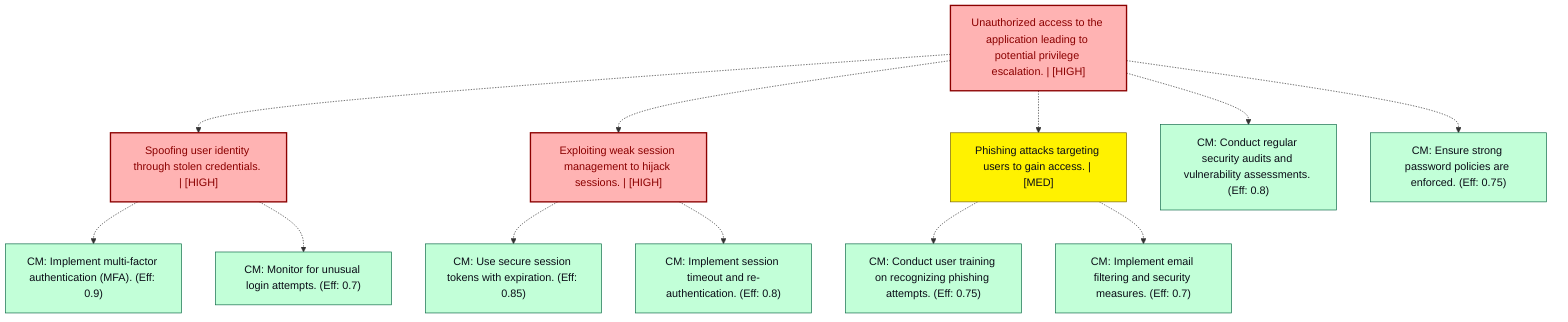 graph TB
  node_01K65R1T2B60F57X6JPEGZV1Y9["Unauthorized access to the application leading to potential privilege escalation. | [HIGH]"]:::highRisk
  node_01K65R1T2B60F57X6JPEGZV1Y9-1["Spoofing user identity through stolen credentials. | [HIGH]"]:::highRisk
  node_01K65R1T2B60F57X6JPEGZV1Y9-1_cm_0["CM: Implement multi-factor authentication (MFA). (Eff: 0.9)"]:::countermeasure
  node_01K65R1T2B60F57X6JPEGZV1Y9-1_cm_1["CM: Monitor for unusual login attempts. (Eff: 0.7)"]:::countermeasure
  node_01K65R1T2B60F57X6JPEGZV1Y9-2["Exploiting weak session management to hijack sessions. | [HIGH]"]:::highRisk
  node_01K65R1T2B60F57X6JPEGZV1Y9-2_cm_0["CM: Use secure session tokens with expiration. (Eff: 0.85)"]:::countermeasure
  node_01K65R1T2B60F57X6JPEGZV1Y9-2_cm_1["CM: Implement session timeout and re-authentication. (Eff: 0.8)"]:::countermeasure
  node_01K65R1T2B60F57X6JPEGZV1Y9-3["Phishing attacks targeting users to gain access. | [MED]"]:::mediumRisk
  node_01K65R1T2B60F57X6JPEGZV1Y9-3_cm_0["CM: Conduct user training on recognizing phishing attempts. (Eff: 0.75)"]:::countermeasure
  node_01K65R1T2B60F57X6JPEGZV1Y9-3_cm_1["CM: Implement email filtering and security measures. (Eff: 0.7)"]:::countermeasure
  node_01K65R1T2B60F57X6JPEGZV1Y9_cm_0["CM: Conduct regular security audits and vulnerability assessments. (Eff: 0.8)"]:::countermeasure
  node_01K65R1T2B60F57X6JPEGZV1Y9_cm_1["CM: Ensure strong password policies are enforced. (Eff: 0.75)"]:::countermeasure

  node_01K65R1T2B60F57X6JPEGZV1Y9 -.-> node_01K65R1T2B60F57X6JPEGZV1Y9-1
  node_01K65R1T2B60F57X6JPEGZV1Y9-1 -.-> node_01K65R1T2B60F57X6JPEGZV1Y9-1_cm_0
  node_01K65R1T2B60F57X6JPEGZV1Y9-1 -.-> node_01K65R1T2B60F57X6JPEGZV1Y9-1_cm_1
  node_01K65R1T2B60F57X6JPEGZV1Y9 -.-> node_01K65R1T2B60F57X6JPEGZV1Y9-2
  node_01K65R1T2B60F57X6JPEGZV1Y9-2 -.-> node_01K65R1T2B60F57X6JPEGZV1Y9-2_cm_0
  node_01K65R1T2B60F57X6JPEGZV1Y9-2 -.-> node_01K65R1T2B60F57X6JPEGZV1Y9-2_cm_1
  node_01K65R1T2B60F57X6JPEGZV1Y9 -.-> node_01K65R1T2B60F57X6JPEGZV1Y9-3
  node_01K65R1T2B60F57X6JPEGZV1Y9-3 -.-> node_01K65R1T2B60F57X6JPEGZV1Y9-3_cm_0
  node_01K65R1T2B60F57X6JPEGZV1Y9-3 -.-> node_01K65R1T2B60F57X6JPEGZV1Y9-3_cm_1
  node_01K65R1T2B60F57X6JPEGZV1Y9 -.-> node_01K65R1T2B60F57X6JPEGZV1Y9_cm_0
  node_01K65R1T2B60F57X6JPEGZV1Y9 -.-> node_01K65R1T2B60F57X6JPEGZV1Y9_cm_1

  classDef andNode fill:#FFB3B3,stroke:#8B0000,stroke-width:2px,color:#0B0D17
  classDef orNode fill:#C2FFD8,stroke:#106B49,stroke-width:2px,color:#0B0D17
  classDef leafNode fill:#73d1ff,stroke:#29ABE2,stroke-width:2px,color:#0B0D17
  classDef highRisk fill:#FFB3B3,color:#8B0000,stroke:#8B0000,stroke-width:2px
  classDef mediumRisk fill:#FFF200,stroke:#7A6300,stroke-width:1px,color:#0B0D17
  classDef lowRisk fill:#FFF2B3,stroke:#FFF2B3,stroke-width:1px,color:#0B0D17
  classDef countermeasure fill:#C2FFD8,stroke:#106B49,stroke-width:1px,color:#0B0D17
  classDef reference fill:#ffa1ad,stroke:#A259FF,stroke-width:1px,stroke-dasharray:3 3,color:#0B0D17
  classDef mitreNode stroke-dasharray:5 5
  classDef note fill:#ffffcc,stroke:#ffcc00,stroke-width:2px,stroke-dasharray:5 5